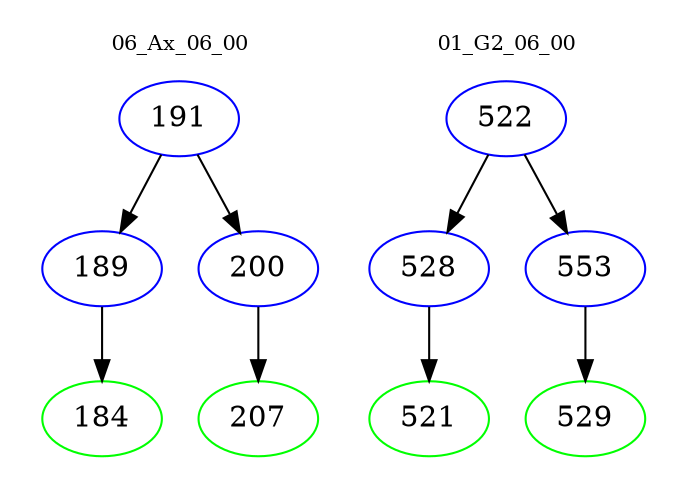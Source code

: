digraph{
subgraph cluster_0 {
color = white
label = "06_Ax_06_00";
fontsize=10;
T0_191 [label="191", color="blue"]
T0_191 -> T0_189 [color="black"]
T0_189 [label="189", color="blue"]
T0_189 -> T0_184 [color="black"]
T0_184 [label="184", color="green"]
T0_191 -> T0_200 [color="black"]
T0_200 [label="200", color="blue"]
T0_200 -> T0_207 [color="black"]
T0_207 [label="207", color="green"]
}
subgraph cluster_1 {
color = white
label = "01_G2_06_00";
fontsize=10;
T1_522 [label="522", color="blue"]
T1_522 -> T1_528 [color="black"]
T1_528 [label="528", color="blue"]
T1_528 -> T1_521 [color="black"]
T1_521 [label="521", color="green"]
T1_522 -> T1_553 [color="black"]
T1_553 [label="553", color="blue"]
T1_553 -> T1_529 [color="black"]
T1_529 [label="529", color="green"]
}
}
